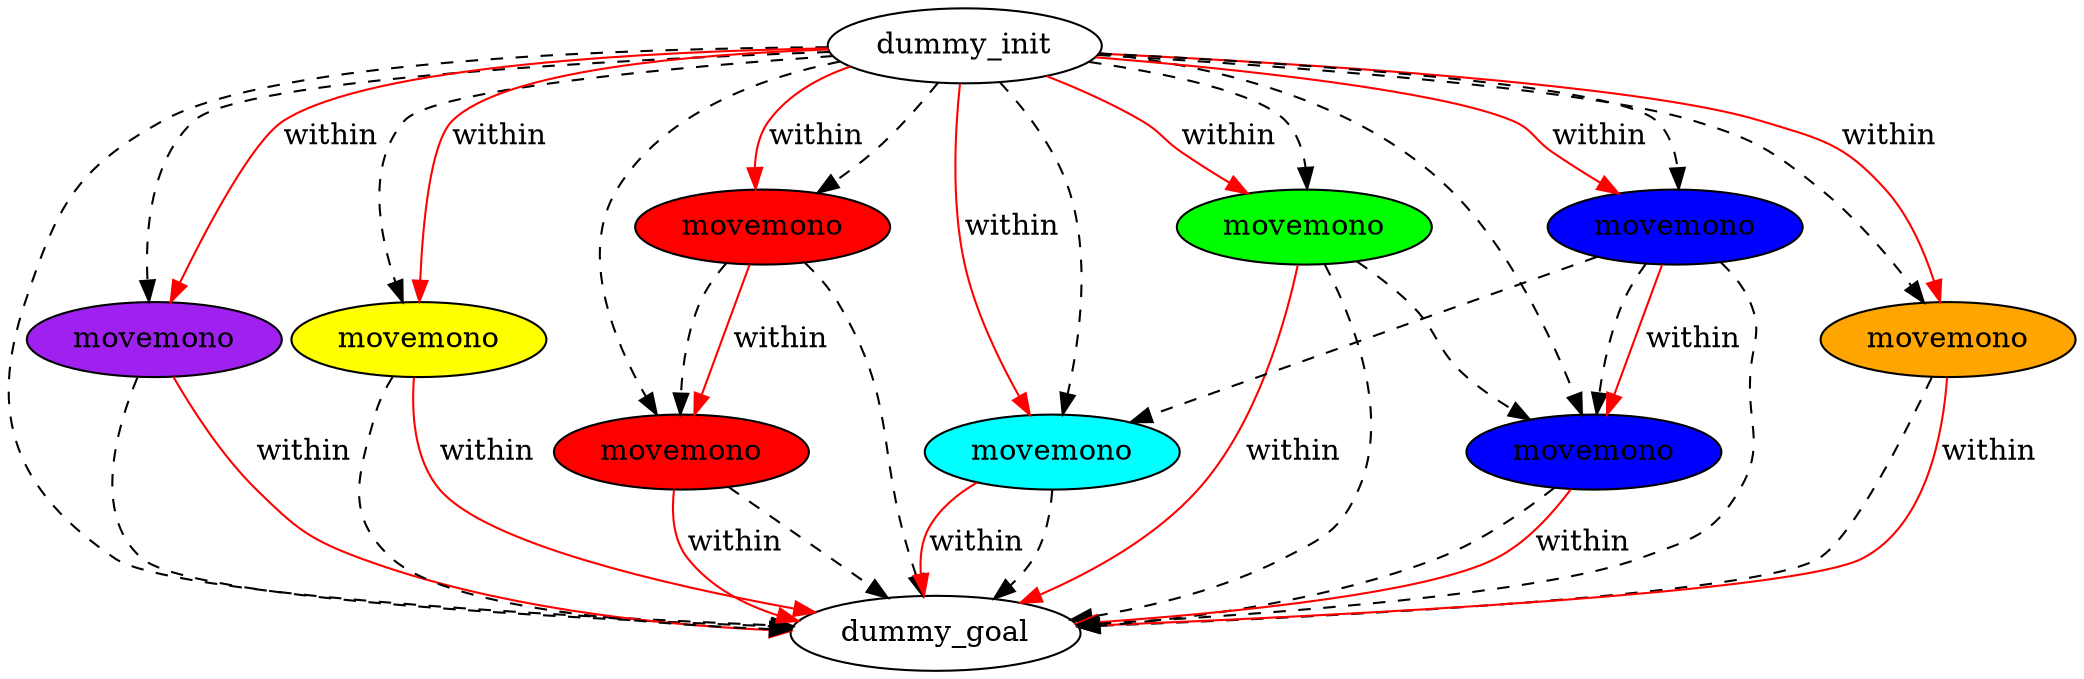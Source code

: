 digraph {
	"753355ab-093c-f7e4-8aee-b08adc809829" [label=dummy_init fillcolor=white style=filled]
	"ea624b1e-875f-d7d3-36e2-bf034664a6d0" [label=dummy_goal fillcolor=white style=filled]
	"555561a4-d610-9ef4-8590-d6afb4e51981" [label=movemono fillcolor=purple style=filled]
	"4bbfcdaf-9e64-1a29-4590-098759f69e91" [label=movemono fillcolor=yellow style=filled]
	"607b6d1a-27b7-001f-b6b5-efbcdd6906eb" [label=movemono fillcolor=red style=filled]
	"9d3bf522-4c5c-9f3d-a327-07dad5beadf5" [label=movemono fillcolor=red style=filled]
	"1049bd66-52a8-c788-2fbb-c6877d622fee" [label=movemono fillcolor=cyan style=filled]
	"87c8ac59-8c60-7d0c-61fa-28d8ad5f1aa1" [label=movemono fillcolor=green style=filled]
	"58578dd9-9ad6-7558-e04a-4d1e605f90f3" [label=movemono fillcolor=orange style=filled]
	"55ee7093-413c-7740-1d94-8cf3caefd479" [label=movemono fillcolor=blue style=filled]
	"3d2f14bc-654d-2b03-343a-91566cffaea1" [label=movemono fillcolor=blue style=filled]
	"87c8ac59-8c60-7d0c-61fa-28d8ad5f1aa1" -> "55ee7093-413c-7740-1d94-8cf3caefd479" [color=black style=dashed]
	"55ee7093-413c-7740-1d94-8cf3caefd479" -> "ea624b1e-875f-d7d3-36e2-bf034664a6d0" [color=black style=dashed]
	"9d3bf522-4c5c-9f3d-a327-07dad5beadf5" -> "ea624b1e-875f-d7d3-36e2-bf034664a6d0" [color=black style=dashed]
	"753355ab-093c-f7e4-8aee-b08adc809829" -> "3d2f14bc-654d-2b03-343a-91566cffaea1" [color=black style=dashed]
	"607b6d1a-27b7-001f-b6b5-efbcdd6906eb" -> "ea624b1e-875f-d7d3-36e2-bf034664a6d0" [color=black style=dashed]
	"753355ab-093c-f7e4-8aee-b08adc809829" -> "58578dd9-9ad6-7558-e04a-4d1e605f90f3" [color=black style=dashed]
	"9d3bf522-4c5c-9f3d-a327-07dad5beadf5" -> "607b6d1a-27b7-001f-b6b5-efbcdd6906eb" [color=black style=dashed]
	"87c8ac59-8c60-7d0c-61fa-28d8ad5f1aa1" -> "ea624b1e-875f-d7d3-36e2-bf034664a6d0" [color=black style=dashed]
	"753355ab-093c-f7e4-8aee-b08adc809829" -> "4bbfcdaf-9e64-1a29-4590-098759f69e91" [color=black style=dashed]
	"555561a4-d610-9ef4-8590-d6afb4e51981" -> "ea624b1e-875f-d7d3-36e2-bf034664a6d0" [color=black style=dashed]
	"1049bd66-52a8-c788-2fbb-c6877d622fee" -> "ea624b1e-875f-d7d3-36e2-bf034664a6d0" [color=black style=dashed]
	"753355ab-093c-f7e4-8aee-b08adc809829" -> "607b6d1a-27b7-001f-b6b5-efbcdd6906eb" [color=black style=dashed]
	"3d2f14bc-654d-2b03-343a-91566cffaea1" -> "ea624b1e-875f-d7d3-36e2-bf034664a6d0" [color=black style=dashed]
	"753355ab-093c-f7e4-8aee-b08adc809829" -> "9d3bf522-4c5c-9f3d-a327-07dad5beadf5" [color=black style=dashed]
	"753355ab-093c-f7e4-8aee-b08adc809829" -> "55ee7093-413c-7740-1d94-8cf3caefd479" [color=black style=dashed]
	"3d2f14bc-654d-2b03-343a-91566cffaea1" -> "1049bd66-52a8-c788-2fbb-c6877d622fee" [color=black style=dashed]
	"58578dd9-9ad6-7558-e04a-4d1e605f90f3" -> "ea624b1e-875f-d7d3-36e2-bf034664a6d0" [color=black style=dashed]
	"4bbfcdaf-9e64-1a29-4590-098759f69e91" -> "ea624b1e-875f-d7d3-36e2-bf034664a6d0" [color=black style=dashed]
	"753355ab-093c-f7e4-8aee-b08adc809829" -> "87c8ac59-8c60-7d0c-61fa-28d8ad5f1aa1" [color=black style=dashed]
	"753355ab-093c-f7e4-8aee-b08adc809829" -> "ea624b1e-875f-d7d3-36e2-bf034664a6d0" [color=black style=dashed]
	"3d2f14bc-654d-2b03-343a-91566cffaea1" -> "55ee7093-413c-7740-1d94-8cf3caefd479" [color=black style=dashed]
	"753355ab-093c-f7e4-8aee-b08adc809829" -> "1049bd66-52a8-c788-2fbb-c6877d622fee" [color=black style=dashed]
	"753355ab-093c-f7e4-8aee-b08adc809829" -> "555561a4-d610-9ef4-8590-d6afb4e51981" [color=black style=dashed]
	"753355ab-093c-f7e4-8aee-b08adc809829" -> "87c8ac59-8c60-7d0c-61fa-28d8ad5f1aa1" [label=within color=red]
	"607b6d1a-27b7-001f-b6b5-efbcdd6906eb" -> "ea624b1e-875f-d7d3-36e2-bf034664a6d0" [label=within color=red]
	"58578dd9-9ad6-7558-e04a-4d1e605f90f3" -> "ea624b1e-875f-d7d3-36e2-bf034664a6d0" [label=within color=red]
	"1049bd66-52a8-c788-2fbb-c6877d622fee" -> "ea624b1e-875f-d7d3-36e2-bf034664a6d0" [label=within color=red]
	"4bbfcdaf-9e64-1a29-4590-098759f69e91" -> "ea624b1e-875f-d7d3-36e2-bf034664a6d0" [label=within color=red]
	"753355ab-093c-f7e4-8aee-b08adc809829" -> "3d2f14bc-654d-2b03-343a-91566cffaea1" [label=within color=red]
	"753355ab-093c-f7e4-8aee-b08adc809829" -> "1049bd66-52a8-c788-2fbb-c6877d622fee" [label=within color=red]
	"555561a4-d610-9ef4-8590-d6afb4e51981" -> "ea624b1e-875f-d7d3-36e2-bf034664a6d0" [label=within color=red]
	"753355ab-093c-f7e4-8aee-b08adc809829" -> "4bbfcdaf-9e64-1a29-4590-098759f69e91" [label=within color=red]
	"3d2f14bc-654d-2b03-343a-91566cffaea1" -> "55ee7093-413c-7740-1d94-8cf3caefd479" [label=within color=red]
	"55ee7093-413c-7740-1d94-8cf3caefd479" -> "ea624b1e-875f-d7d3-36e2-bf034664a6d0" [label=within color=red]
	"753355ab-093c-f7e4-8aee-b08adc809829" -> "555561a4-d610-9ef4-8590-d6afb4e51981" [label=within color=red]
	"753355ab-093c-f7e4-8aee-b08adc809829" -> "58578dd9-9ad6-7558-e04a-4d1e605f90f3" [label=within color=red]
	"753355ab-093c-f7e4-8aee-b08adc809829" -> "9d3bf522-4c5c-9f3d-a327-07dad5beadf5" [label=within color=red]
	"9d3bf522-4c5c-9f3d-a327-07dad5beadf5" -> "607b6d1a-27b7-001f-b6b5-efbcdd6906eb" [label=within color=red]
	"87c8ac59-8c60-7d0c-61fa-28d8ad5f1aa1" -> "ea624b1e-875f-d7d3-36e2-bf034664a6d0" [label=within color=red]
}
